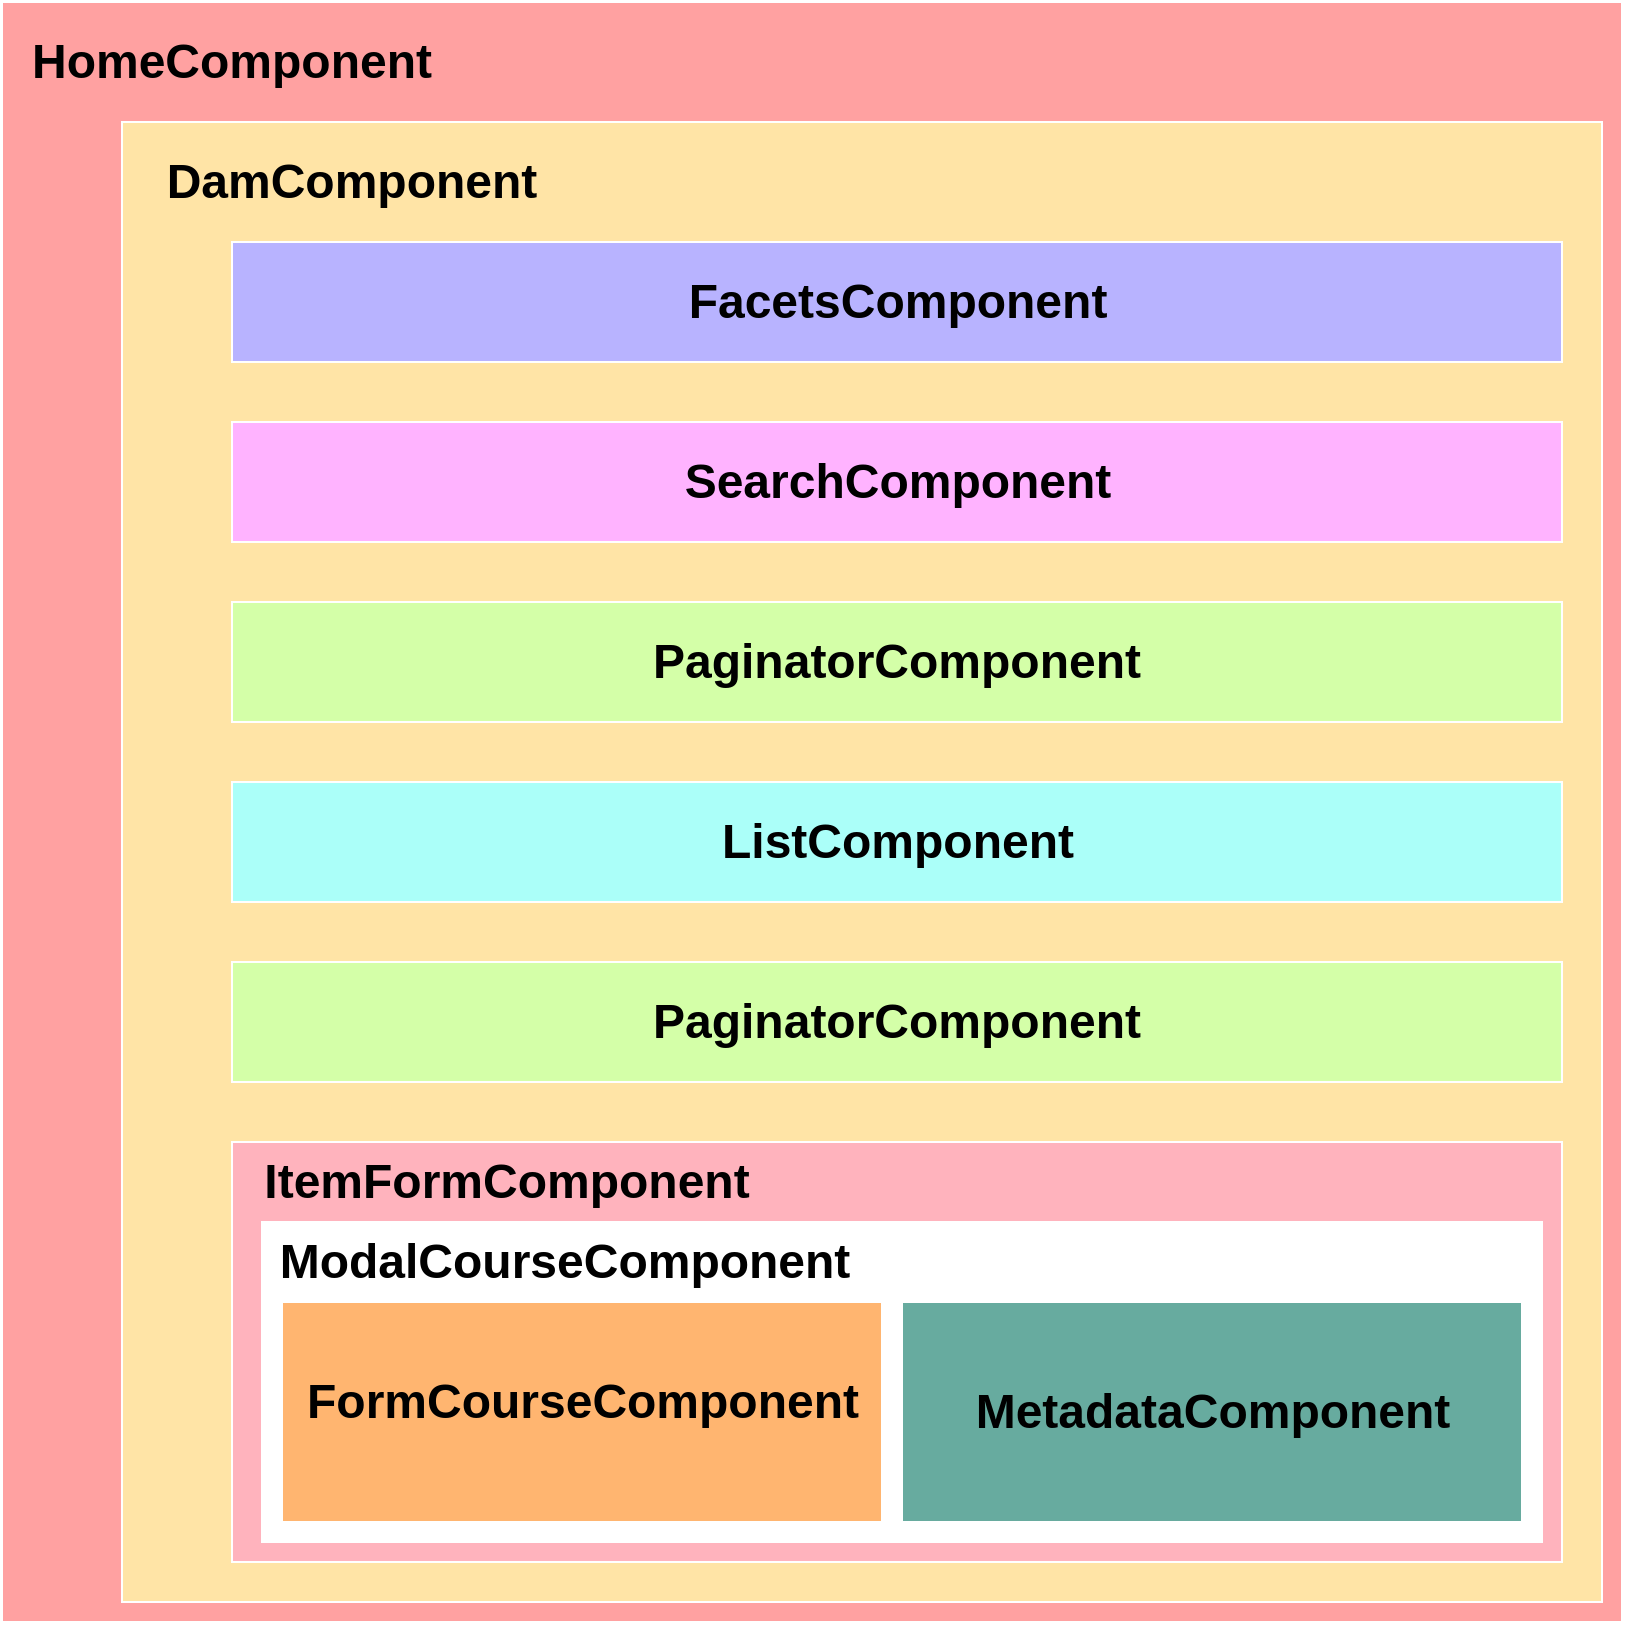 <mxfile version="13.9.9" type="device"><diagram id="8P6DRzbopsbPOXRtgq9G" name="Página-1"><mxGraphModel dx="1652" dy="838" grid="1" gridSize="10" guides="1" tooltips="1" connect="1" arrows="1" fold="1" page="1" pageScale="1" pageWidth="827" pageHeight="1169" math="0" shadow="0"><root><mxCell id="0"/><mxCell id="1" parent="0"/><mxCell id="u74vTlB8tIxMnMrPRtEh-1" value="" style="whiteSpace=wrap;html=1;aspect=fixed;strokeColor=#FFFFFF;fillColor=#FFA1A1;" vertex="1" parent="1"><mxGeometry x="10" y="10" width="810" height="810" as="geometry"/></mxCell><mxCell id="u74vTlB8tIxMnMrPRtEh-2" value="" style="whiteSpace=wrap;html=1;aspect=fixed;strokeColor=#FFFFFF;fillColor=#FFE4A6;" vertex="1" parent="1"><mxGeometry x="70" y="70" width="740" height="740" as="geometry"/></mxCell><mxCell id="u74vTlB8tIxMnMrPRtEh-3" value="&lt;font style=&quot;font-size: 24px&quot;&gt;&lt;b&gt;HomeComponent&lt;/b&gt;&lt;/font&gt;" style="text;html=1;strokeColor=none;fillColor=none;align=center;verticalAlign=middle;whiteSpace=wrap;rounded=0;" vertex="1" parent="1"><mxGeometry x="30" y="30" width="190" height="20" as="geometry"/></mxCell><mxCell id="u74vTlB8tIxMnMrPRtEh-4" value="&lt;font style=&quot;font-size: 24px&quot;&gt;&lt;b&gt;DamComponent&lt;/b&gt;&lt;/font&gt;" style="text;html=1;strokeColor=none;fillColor=none;align=center;verticalAlign=middle;whiteSpace=wrap;rounded=0;" vertex="1" parent="1"><mxGeometry x="90" y="90" width="190" height="20" as="geometry"/></mxCell><mxCell id="u74vTlB8tIxMnMrPRtEh-11" value="" style="rounded=0;whiteSpace=wrap;html=1;strokeColor=#FFFFFF;fillColor=#B8B3FF;" vertex="1" parent="1"><mxGeometry x="125" y="130" width="665" height="60" as="geometry"/></mxCell><mxCell id="u74vTlB8tIxMnMrPRtEh-6" value="&lt;font style=&quot;font-size: 24px&quot;&gt;&lt;b&gt;FacetsComponent&lt;/b&gt;&lt;/font&gt;" style="text;html=1;strokeColor=none;fillColor=none;align=center;verticalAlign=middle;whiteSpace=wrap;rounded=0;" vertex="1" parent="1"><mxGeometry x="362.5" y="150" width="190" height="20" as="geometry"/></mxCell><mxCell id="u74vTlB8tIxMnMrPRtEh-16" value="" style="rounded=0;whiteSpace=wrap;html=1;strokeColor=#FFFFFF;fillColor=#FFB3FF;" vertex="1" parent="1"><mxGeometry x="125" y="220" width="665" height="60" as="geometry"/></mxCell><mxCell id="u74vTlB8tIxMnMrPRtEh-8" value="&lt;font style=&quot;font-size: 24px&quot;&gt;&lt;b&gt;SearchComponent&lt;/b&gt;&lt;/font&gt;" style="text;html=1;strokeColor=none;fillColor=none;align=center;verticalAlign=middle;whiteSpace=wrap;rounded=0;" vertex="1" parent="1"><mxGeometry x="362.5" y="240" width="190" height="20" as="geometry"/></mxCell><mxCell id="u74vTlB8tIxMnMrPRtEh-17" value="" style="rounded=0;whiteSpace=wrap;html=1;strokeColor=#FFFFFF;fillColor=#D4FFA8;" vertex="1" parent="1"><mxGeometry x="125" y="310" width="665" height="60" as="geometry"/></mxCell><mxCell id="u74vTlB8tIxMnMrPRtEh-10" value="&lt;font style=&quot;font-size: 24px&quot;&gt;&lt;b&gt;PaginatorComponent&lt;/b&gt;&lt;/font&gt;" style="text;html=1;strokeColor=none;fillColor=none;align=center;verticalAlign=middle;whiteSpace=wrap;rounded=0;" vertex="1" parent="1"><mxGeometry x="335" y="330" width="245" height="20" as="geometry"/></mxCell><mxCell id="u74vTlB8tIxMnMrPRtEh-18" value="" style="rounded=0;whiteSpace=wrap;html=1;strokeColor=#FFFFFF;fillColor=#ABFFF9;" vertex="1" parent="1"><mxGeometry x="125" y="400" width="665" height="60" as="geometry"/></mxCell><mxCell id="u74vTlB8tIxMnMrPRtEh-12" value="&lt;font style=&quot;font-size: 24px&quot;&gt;&lt;b&gt;ListComponent&lt;/b&gt;&lt;/font&gt;" style="text;html=1;strokeColor=none;fillColor=none;align=center;verticalAlign=middle;whiteSpace=wrap;rounded=0;" vertex="1" parent="1"><mxGeometry x="362.5" y="420" width="190" height="20" as="geometry"/></mxCell><mxCell id="u74vTlB8tIxMnMrPRtEh-19" style="edgeStyle=orthogonalEdgeStyle;rounded=0;orthogonalLoop=1;jettySize=auto;html=1;exitX=0.5;exitY=1;exitDx=0;exitDy=0;" edge="1" parent="1" source="u74vTlB8tIxMnMrPRtEh-10" target="u74vTlB8tIxMnMrPRtEh-10"><mxGeometry relative="1" as="geometry"/></mxCell><mxCell id="u74vTlB8tIxMnMrPRtEh-20" value="" style="rounded=0;whiteSpace=wrap;html=1;strokeColor=#FFFFFF;fillColor=#D4FFA8;" vertex="1" parent="1"><mxGeometry x="125" y="490" width="665" height="60" as="geometry"/></mxCell><mxCell id="u74vTlB8tIxMnMrPRtEh-21" value="&lt;font style=&quot;font-size: 24px&quot;&gt;&lt;b&gt;PaginatorComponent&lt;/b&gt;&lt;/font&gt;" style="text;html=1;strokeColor=none;fillColor=none;align=center;verticalAlign=middle;whiteSpace=wrap;rounded=0;" vertex="1" parent="1"><mxGeometry x="335" y="510" width="245" height="20" as="geometry"/></mxCell><mxCell id="u74vTlB8tIxMnMrPRtEh-22" value="" style="rounded=0;whiteSpace=wrap;html=1;strokeColor=#FFFFFF;fillColor=#FFB3BD;" vertex="1" parent="1"><mxGeometry x="125" y="580" width="665" height="210" as="geometry"/></mxCell><mxCell id="u74vTlB8tIxMnMrPRtEh-23" value="&lt;font style=&quot;font-size: 24px&quot;&gt;&lt;b&gt;ItemFormComponent&lt;/b&gt;&lt;/font&gt;" style="text;html=1;strokeColor=none;fillColor=none;align=center;verticalAlign=middle;whiteSpace=wrap;rounded=0;" vertex="1" parent="1"><mxGeometry x="140" y="590" width="245" height="20" as="geometry"/></mxCell><mxCell id="u74vTlB8tIxMnMrPRtEh-24" value="" style="rounded=0;whiteSpace=wrap;html=1;strokeColor=#FFFFFF;fillColor=#FFFFFF;" vertex="1" parent="1"><mxGeometry x="140" y="620" width="640" height="160" as="geometry"/></mxCell><mxCell id="u74vTlB8tIxMnMrPRtEh-25" value="&lt;font style=&quot;font-size: 24px&quot;&gt;&lt;b&gt;ModalCourseComponent&lt;/b&gt;&lt;/font&gt;" style="text;html=1;strokeColor=none;fillColor=none;align=center;verticalAlign=middle;whiteSpace=wrap;rounded=0;" vertex="1" parent="1"><mxGeometry x="169" y="630" width="245" height="20" as="geometry"/></mxCell><mxCell id="u74vTlB8tIxMnMrPRtEh-26" value="" style="rounded=0;whiteSpace=wrap;html=1;strokeColor=#FFFFFF;fillColor=#FFB570;" vertex="1" parent="1"><mxGeometry x="150" y="660" width="300" height="110" as="geometry"/></mxCell><mxCell id="u74vTlB8tIxMnMrPRtEh-27" value="" style="rounded=0;whiteSpace=wrap;html=1;strokeColor=#FFFFFF;fillColor=#67AB9F;" vertex="1" parent="1"><mxGeometry x="460" y="660" width="310" height="110" as="geometry"/></mxCell><mxCell id="u74vTlB8tIxMnMrPRtEh-28" value="&lt;font style=&quot;font-size: 24px&quot;&gt;&lt;b&gt;FormCourseComponent&lt;/b&gt;&lt;/font&gt;" style="text;html=1;strokeColor=none;fillColor=none;align=center;verticalAlign=middle;whiteSpace=wrap;rounded=0;" vertex="1" parent="1"><mxGeometry x="177.5" y="700" width="245" height="20" as="geometry"/></mxCell><mxCell id="u74vTlB8tIxMnMrPRtEh-29" value="&lt;font style=&quot;font-size: 24px&quot;&gt;&lt;b&gt;MetadataComponent&lt;/b&gt;&lt;/font&gt;" style="text;html=1;strokeColor=none;fillColor=none;align=center;verticalAlign=middle;whiteSpace=wrap;rounded=0;" vertex="1" parent="1"><mxGeometry x="492.5" y="705" width="245" height="20" as="geometry"/></mxCell></root></mxGraphModel></diagram></mxfile>